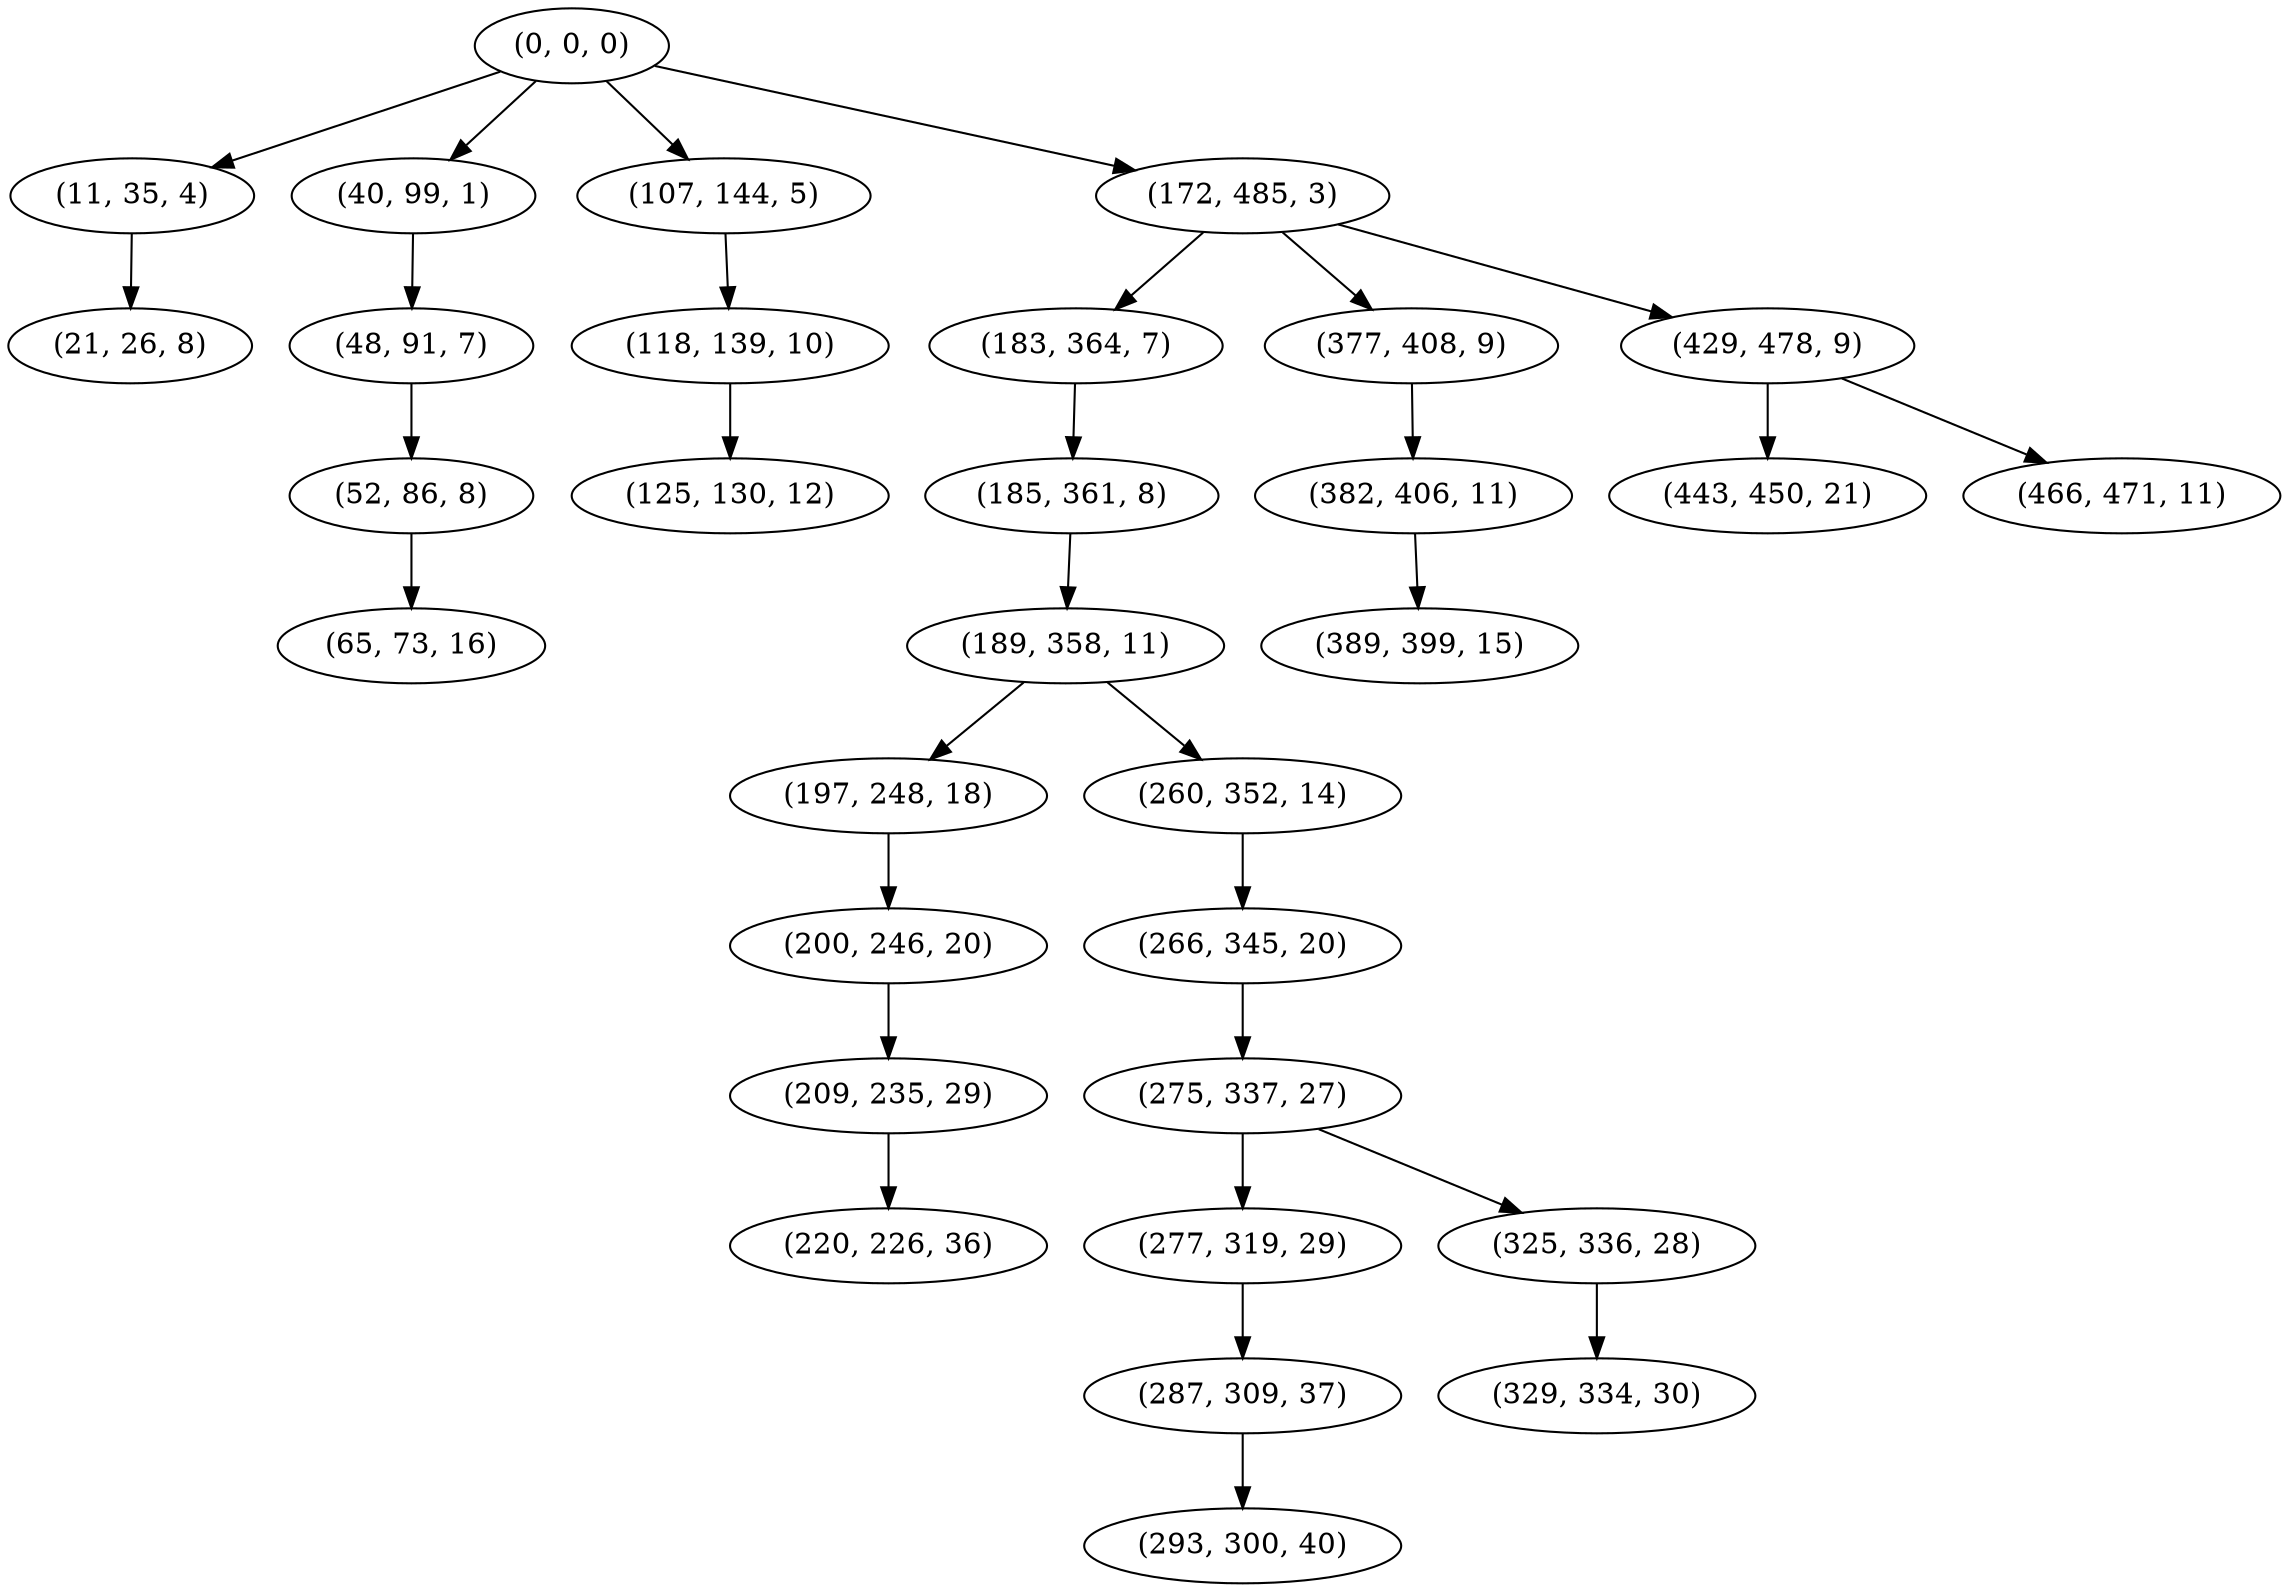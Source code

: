 digraph tree {
    "(0, 0, 0)";
    "(11, 35, 4)";
    "(21, 26, 8)";
    "(40, 99, 1)";
    "(48, 91, 7)";
    "(52, 86, 8)";
    "(65, 73, 16)";
    "(107, 144, 5)";
    "(118, 139, 10)";
    "(125, 130, 12)";
    "(172, 485, 3)";
    "(183, 364, 7)";
    "(185, 361, 8)";
    "(189, 358, 11)";
    "(197, 248, 18)";
    "(200, 246, 20)";
    "(209, 235, 29)";
    "(220, 226, 36)";
    "(260, 352, 14)";
    "(266, 345, 20)";
    "(275, 337, 27)";
    "(277, 319, 29)";
    "(287, 309, 37)";
    "(293, 300, 40)";
    "(325, 336, 28)";
    "(329, 334, 30)";
    "(377, 408, 9)";
    "(382, 406, 11)";
    "(389, 399, 15)";
    "(429, 478, 9)";
    "(443, 450, 21)";
    "(466, 471, 11)";
    "(0, 0, 0)" -> "(11, 35, 4)";
    "(0, 0, 0)" -> "(40, 99, 1)";
    "(0, 0, 0)" -> "(107, 144, 5)";
    "(0, 0, 0)" -> "(172, 485, 3)";
    "(11, 35, 4)" -> "(21, 26, 8)";
    "(40, 99, 1)" -> "(48, 91, 7)";
    "(48, 91, 7)" -> "(52, 86, 8)";
    "(52, 86, 8)" -> "(65, 73, 16)";
    "(107, 144, 5)" -> "(118, 139, 10)";
    "(118, 139, 10)" -> "(125, 130, 12)";
    "(172, 485, 3)" -> "(183, 364, 7)";
    "(172, 485, 3)" -> "(377, 408, 9)";
    "(172, 485, 3)" -> "(429, 478, 9)";
    "(183, 364, 7)" -> "(185, 361, 8)";
    "(185, 361, 8)" -> "(189, 358, 11)";
    "(189, 358, 11)" -> "(197, 248, 18)";
    "(189, 358, 11)" -> "(260, 352, 14)";
    "(197, 248, 18)" -> "(200, 246, 20)";
    "(200, 246, 20)" -> "(209, 235, 29)";
    "(209, 235, 29)" -> "(220, 226, 36)";
    "(260, 352, 14)" -> "(266, 345, 20)";
    "(266, 345, 20)" -> "(275, 337, 27)";
    "(275, 337, 27)" -> "(277, 319, 29)";
    "(275, 337, 27)" -> "(325, 336, 28)";
    "(277, 319, 29)" -> "(287, 309, 37)";
    "(287, 309, 37)" -> "(293, 300, 40)";
    "(325, 336, 28)" -> "(329, 334, 30)";
    "(377, 408, 9)" -> "(382, 406, 11)";
    "(382, 406, 11)" -> "(389, 399, 15)";
    "(429, 478, 9)" -> "(443, 450, 21)";
    "(429, 478, 9)" -> "(466, 471, 11)";
}
